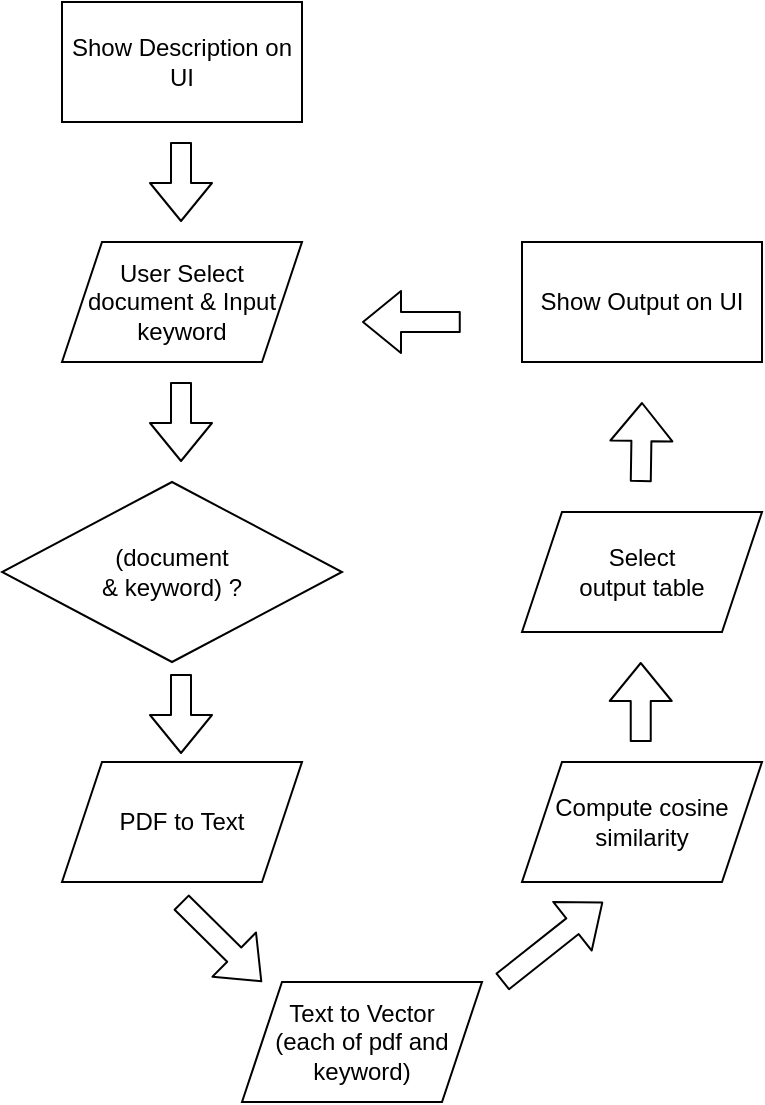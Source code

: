 <mxfile>
    <diagram id="oUJwO7dQFqobMAL1mono" name="Page-1">
        <mxGraphModel dx="1658" dy="418" grid="1" gridSize="10" guides="1" tooltips="1" connect="1" arrows="1" fold="1" page="1" pageScale="1" pageWidth="850" pageHeight="1100" math="0" shadow="0">
            <root>
                <mxCell id="0"/>
                <mxCell id="1" parent="0"/>
                <mxCell id="2" value="Show Description on UI" style="rounded=0;whiteSpace=wrap;html=1;" parent="1" vertex="1">
                    <mxGeometry x="110" y="70" width="120" height="60" as="geometry"/>
                </mxCell>
                <mxCell id="3" value="(document &lt;br&gt;&amp;amp; keyword) ?" style="rhombus;whiteSpace=wrap;html=1;" parent="1" vertex="1">
                    <mxGeometry x="80" y="310" width="170" height="90" as="geometry"/>
                </mxCell>
                <mxCell id="4" value="User Select document &amp;amp; Input keyword" style="shape=parallelogram;perimeter=parallelogramPerimeter;whiteSpace=wrap;html=1;fixedSize=1;" parent="1" vertex="1">
                    <mxGeometry x="110" y="190" width="120" height="60" as="geometry"/>
                </mxCell>
                <mxCell id="6" value="" style="shape=flexArrow;endArrow=classic;html=1;" parent="1" edge="1">
                    <mxGeometry width="50" height="50" relative="1" as="geometry">
                        <mxPoint x="169.5" y="140" as="sourcePoint"/>
                        <mxPoint x="169.5" y="180" as="targetPoint"/>
                    </mxGeometry>
                </mxCell>
                <mxCell id="7" value="" style="shape=flexArrow;endArrow=classic;html=1;" parent="1" edge="1">
                    <mxGeometry width="50" height="50" relative="1" as="geometry">
                        <mxPoint x="169.5" y="260" as="sourcePoint"/>
                        <mxPoint x="169.5" y="300" as="targetPoint"/>
                    </mxGeometry>
                </mxCell>
                <mxCell id="8" value="PDF to Text" style="shape=parallelogram;perimeter=parallelogramPerimeter;whiteSpace=wrap;html=1;fixedSize=1;" parent="1" vertex="1">
                    <mxGeometry x="110" y="450" width="120" height="60" as="geometry"/>
                </mxCell>
                <mxCell id="10" value="" style="shape=flexArrow;endArrow=classic;html=1;" parent="1" edge="1">
                    <mxGeometry width="50" height="50" relative="1" as="geometry">
                        <mxPoint x="169.5" y="406" as="sourcePoint"/>
                        <mxPoint x="169.5" y="446" as="targetPoint"/>
                    </mxGeometry>
                </mxCell>
                <mxCell id="12" value="Show Output on UI" style="rounded=0;whiteSpace=wrap;html=1;" parent="1" vertex="1">
                    <mxGeometry x="340" y="190" width="120" height="60" as="geometry"/>
                </mxCell>
                <mxCell id="13" value="" style="shape=flexArrow;endArrow=classic;html=1;" parent="1" edge="1">
                    <mxGeometry width="50" height="50" relative="1" as="geometry">
                        <mxPoint x="169.47" y="520" as="sourcePoint"/>
                        <mxPoint x="210" y="560" as="targetPoint"/>
                    </mxGeometry>
                </mxCell>
                <mxCell id="14" value="Text to Vector&lt;br&gt;(each of pdf and keyword)" style="shape=parallelogram;perimeter=parallelogramPerimeter;whiteSpace=wrap;html=1;fixedSize=1;" vertex="1" parent="1">
                    <mxGeometry x="200" y="560" width="120" height="60" as="geometry"/>
                </mxCell>
                <mxCell id="15" value="Compute cosine similarity" style="shape=parallelogram;perimeter=parallelogramPerimeter;whiteSpace=wrap;html=1;fixedSize=1;" vertex="1" parent="1">
                    <mxGeometry x="340" y="450" width="120" height="60" as="geometry"/>
                </mxCell>
                <mxCell id="16" value="Select &lt;br&gt;output table" style="shape=parallelogram;perimeter=parallelogramPerimeter;whiteSpace=wrap;html=1;fixedSize=1;" vertex="1" parent="1">
                    <mxGeometry x="340" y="325" width="120" height="60" as="geometry"/>
                </mxCell>
                <mxCell id="18" value="" style="shape=flexArrow;endArrow=classic;html=1;" edge="1" parent="1">
                    <mxGeometry width="50" height="50" relative="1" as="geometry">
                        <mxPoint x="330" y="560" as="sourcePoint"/>
                        <mxPoint x="380.53" y="520" as="targetPoint"/>
                    </mxGeometry>
                </mxCell>
                <mxCell id="19" value="" style="shape=flexArrow;endArrow=classic;html=1;" edge="1" parent="1">
                    <mxGeometry width="50" height="50" relative="1" as="geometry">
                        <mxPoint x="399.37" y="440" as="sourcePoint"/>
                        <mxPoint x="399.37" y="400" as="targetPoint"/>
                    </mxGeometry>
                </mxCell>
                <mxCell id="21" value="" style="shape=flexArrow;endArrow=classic;html=1;" edge="1" parent="1">
                    <mxGeometry width="50" height="50" relative="1" as="geometry">
                        <mxPoint x="399.38" y="310" as="sourcePoint"/>
                        <mxPoint x="400" y="270" as="targetPoint"/>
                    </mxGeometry>
                </mxCell>
                <mxCell id="22" value="" style="shape=flexArrow;endArrow=classic;html=1;" edge="1" parent="1">
                    <mxGeometry width="50" height="50" relative="1" as="geometry">
                        <mxPoint x="309.38" y="230" as="sourcePoint"/>
                        <mxPoint x="260" y="230" as="targetPoint"/>
                    </mxGeometry>
                </mxCell>
            </root>
        </mxGraphModel>
    </diagram>
</mxfile>